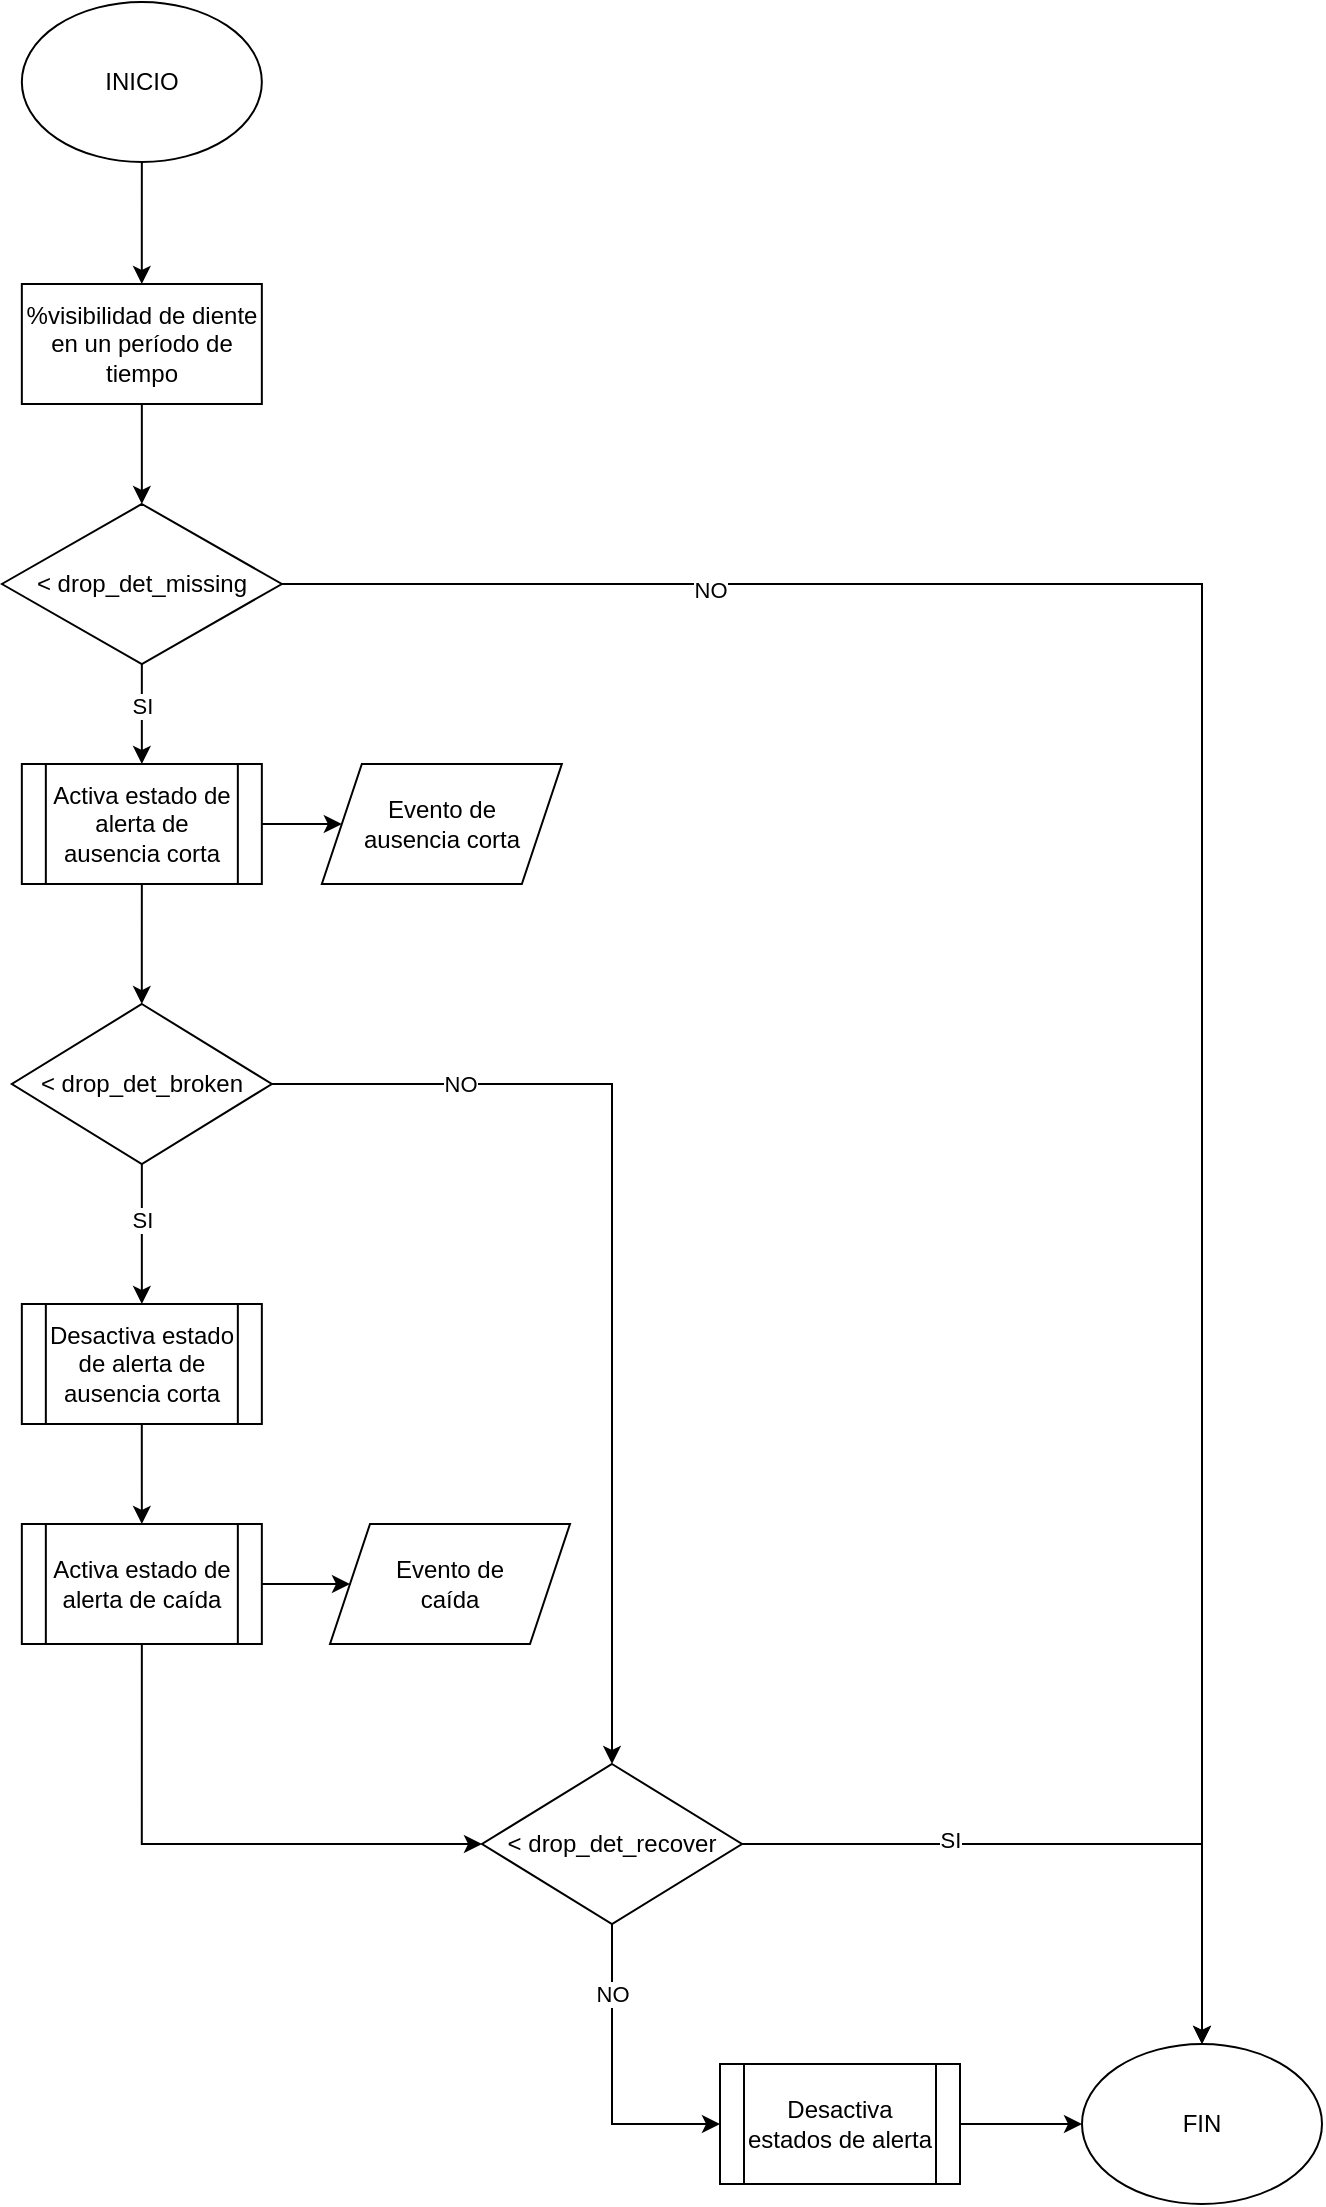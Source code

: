 <mxfile version="22.1.2" type="github" pages="2">
  <diagram id="C5RBs43oDa-KdzZeNtuy" name="Page-1">
    <mxGraphModel dx="1400" dy="696" grid="0" gridSize="10" guides="1" tooltips="1" connect="1" arrows="1" fold="1" page="1" pageScale="1" pageWidth="827" pageHeight="1169" math="0" shadow="0">
      <root>
        <mxCell id="WIyWlLk6GJQsqaUBKTNV-0" />
        <mxCell id="WIyWlLk6GJQsqaUBKTNV-1" parent="WIyWlLk6GJQsqaUBKTNV-0" />
        <mxCell id="nWHbVouoJnxypw-nV6z2-2" value="" style="edgeStyle=orthogonalEdgeStyle;rounded=0;orthogonalLoop=1;jettySize=auto;html=1;exitX=0.5;exitY=1;exitDx=0;exitDy=0;" edge="1" parent="WIyWlLk6GJQsqaUBKTNV-1" source="nWHbVouoJnxypw-nV6z2-7" target="nWHbVouoJnxypw-nV6z2-1">
          <mxGeometry relative="1" as="geometry">
            <mxPoint x="200" y="210" as="sourcePoint" />
          </mxGeometry>
        </mxCell>
        <mxCell id="nWHbVouoJnxypw-nV6z2-4" value="" style="edgeStyle=orthogonalEdgeStyle;rounded=0;orthogonalLoop=1;jettySize=auto;html=1;" edge="1" parent="WIyWlLk6GJQsqaUBKTNV-1" source="nWHbVouoJnxypw-nV6z2-1" target="nWHbVouoJnxypw-nV6z2-3">
          <mxGeometry relative="1" as="geometry" />
        </mxCell>
        <mxCell id="nWHbVouoJnxypw-nV6z2-1" value="%visibilidad de diente en un período de tiempo" style="whiteSpace=wrap;html=1;rounded=0;" vertex="1" parent="WIyWlLk6GJQsqaUBKTNV-1">
          <mxGeometry x="139.92" y="170" width="120" height="60" as="geometry" />
        </mxCell>
        <mxCell id="nWHbVouoJnxypw-nV6z2-6" value="" style="edgeStyle=orthogonalEdgeStyle;rounded=0;orthogonalLoop=1;jettySize=auto;html=1;" edge="1" parent="WIyWlLk6GJQsqaUBKTNV-1" source="nWHbVouoJnxypw-nV6z2-3" target="nWHbVouoJnxypw-nV6z2-12">
          <mxGeometry relative="1" as="geometry">
            <mxPoint x="199.92" y="410" as="targetPoint" />
          </mxGeometry>
        </mxCell>
        <mxCell id="nWHbVouoJnxypw-nV6z2-25" value="SI" style="edgeLabel;html=1;align=center;verticalAlign=middle;resizable=0;points=[];" vertex="1" connectable="0" parent="nWHbVouoJnxypw-nV6z2-6">
          <mxGeometry x="-0.264" y="-4" relative="1" as="geometry">
            <mxPoint x="4" y="2" as="offset" />
          </mxGeometry>
        </mxCell>
        <mxCell id="nWHbVouoJnxypw-nV6z2-58" style="edgeStyle=orthogonalEdgeStyle;rounded=0;orthogonalLoop=1;jettySize=auto;html=1;exitX=1;exitY=0.5;exitDx=0;exitDy=0;entryX=0.5;entryY=0;entryDx=0;entryDy=0;" edge="1" parent="WIyWlLk6GJQsqaUBKTNV-1" source="nWHbVouoJnxypw-nV6z2-3" target="nWHbVouoJnxypw-nV6z2-47">
          <mxGeometry relative="1" as="geometry" />
        </mxCell>
        <mxCell id="nWHbVouoJnxypw-nV6z2-61" value="NO" style="edgeLabel;html=1;align=center;verticalAlign=middle;resizable=0;points=[];" vertex="1" connectable="0" parent="nWHbVouoJnxypw-nV6z2-58">
          <mxGeometry x="-0.641" y="-3" relative="1" as="geometry">
            <mxPoint as="offset" />
          </mxGeometry>
        </mxCell>
        <mxCell id="nWHbVouoJnxypw-nV6z2-3" value="&amp;lt; drop_det_missing" style="rhombus;whiteSpace=wrap;html=1;rounded=0;" vertex="1" parent="WIyWlLk6GJQsqaUBKTNV-1">
          <mxGeometry x="129.92" y="280" width="140" height="80" as="geometry" />
        </mxCell>
        <mxCell id="nWHbVouoJnxypw-nV6z2-10" style="edgeStyle=orthogonalEdgeStyle;rounded=0;orthogonalLoop=1;jettySize=auto;html=1;exitX=0.5;exitY=1;exitDx=0;exitDy=0;" edge="1" parent="WIyWlLk6GJQsqaUBKTNV-1" source="nWHbVouoJnxypw-nV6z2-12" target="nWHbVouoJnxypw-nV6z2-11">
          <mxGeometry relative="1" as="geometry">
            <mxPoint x="199.92" y="470" as="sourcePoint" />
            <mxPoint x="199.92" y="510" as="targetPoint" />
          </mxGeometry>
        </mxCell>
        <mxCell id="nWHbVouoJnxypw-nV6z2-7" value="INICIO" style="ellipse;whiteSpace=wrap;html=1;" vertex="1" parent="WIyWlLk6GJQsqaUBKTNV-1">
          <mxGeometry x="139.92" y="29" width="120" height="80" as="geometry" />
        </mxCell>
        <mxCell id="nWHbVouoJnxypw-nV6z2-33" value="" style="edgeStyle=orthogonalEdgeStyle;rounded=0;orthogonalLoop=1;jettySize=auto;html=1;" edge="1" parent="WIyWlLk6GJQsqaUBKTNV-1" source="nWHbVouoJnxypw-nV6z2-11" target="nWHbVouoJnxypw-nV6z2-34">
          <mxGeometry relative="1" as="geometry">
            <mxPoint x="199.92" y="700" as="targetPoint" />
          </mxGeometry>
        </mxCell>
        <mxCell id="nWHbVouoJnxypw-nV6z2-35" value="SI" style="edgeLabel;html=1;align=center;verticalAlign=middle;resizable=0;points=[];" vertex="1" connectable="0" parent="nWHbVouoJnxypw-nV6z2-33">
          <mxGeometry x="-0.207" relative="1" as="geometry">
            <mxPoint as="offset" />
          </mxGeometry>
        </mxCell>
        <mxCell id="nWHbVouoJnxypw-nV6z2-41" value="" style="edgeStyle=orthogonalEdgeStyle;rounded=0;orthogonalLoop=1;jettySize=auto;html=1;entryX=0.5;entryY=0;entryDx=0;entryDy=0;" edge="1" parent="WIyWlLk6GJQsqaUBKTNV-1" source="nWHbVouoJnxypw-nV6z2-11" target="nWHbVouoJnxypw-nV6z2-40">
          <mxGeometry relative="1" as="geometry">
            <mxPoint x="580" y="819" as="targetPoint" />
            <Array as="points">
              <mxPoint x="435" y="570" />
            </Array>
          </mxGeometry>
        </mxCell>
        <mxCell id="nWHbVouoJnxypw-nV6z2-42" value="NO" style="edgeLabel;html=1;align=center;verticalAlign=middle;resizable=0;points=[];" vertex="1" connectable="0" parent="nWHbVouoJnxypw-nV6z2-41">
          <mxGeometry x="-0.175" y="3" relative="1" as="geometry">
            <mxPoint x="-79" y="-41" as="offset" />
          </mxGeometry>
        </mxCell>
        <mxCell id="nWHbVouoJnxypw-nV6z2-11" value="&amp;lt; drop_det_broken" style="rhombus;whiteSpace=wrap;html=1;rounded=0;" vertex="1" parent="WIyWlLk6GJQsqaUBKTNV-1">
          <mxGeometry x="134.92" y="530" width="130" height="80" as="geometry" />
        </mxCell>
        <mxCell id="nWHbVouoJnxypw-nV6z2-14" style="edgeStyle=orthogonalEdgeStyle;rounded=0;orthogonalLoop=1;jettySize=auto;html=1;exitX=1;exitY=0.5;exitDx=0;exitDy=0;entryX=0;entryY=0.5;entryDx=0;entryDy=0;" edge="1" parent="WIyWlLk6GJQsqaUBKTNV-1" source="nWHbVouoJnxypw-nV6z2-12" target="nWHbVouoJnxypw-nV6z2-13">
          <mxGeometry relative="1" as="geometry" />
        </mxCell>
        <mxCell id="nWHbVouoJnxypw-nV6z2-12" value="Activa estado de alerta de ausencia corta" style="shape=process;whiteSpace=wrap;html=1;backgroundOutline=1;" vertex="1" parent="WIyWlLk6GJQsqaUBKTNV-1">
          <mxGeometry x="139.92" y="410" width="120" height="60" as="geometry" />
        </mxCell>
        <mxCell id="nWHbVouoJnxypw-nV6z2-13" value="Evento de &lt;br&gt;ausencia corta" style="shape=parallelogram;perimeter=parallelogramPerimeter;whiteSpace=wrap;html=1;fixedSize=1;" vertex="1" parent="WIyWlLk6GJQsqaUBKTNV-1">
          <mxGeometry x="289.92" y="410" width="120" height="60" as="geometry" />
        </mxCell>
        <mxCell id="nWHbVouoJnxypw-nV6z2-55" style="edgeStyle=orthogonalEdgeStyle;rounded=0;orthogonalLoop=1;jettySize=auto;html=1;exitX=0.5;exitY=1;exitDx=0;exitDy=0;entryX=0;entryY=0.5;entryDx=0;entryDy=0;" edge="1" parent="WIyWlLk6GJQsqaUBKTNV-1" source="nWHbVouoJnxypw-nV6z2-24" target="nWHbVouoJnxypw-nV6z2-40">
          <mxGeometry relative="1" as="geometry">
            <Array as="points">
              <mxPoint x="200" y="950" />
            </Array>
          </mxGeometry>
        </mxCell>
        <mxCell id="nWHbVouoJnxypw-nV6z2-62" style="edgeStyle=orthogonalEdgeStyle;rounded=0;orthogonalLoop=1;jettySize=auto;html=1;exitX=1;exitY=0.5;exitDx=0;exitDy=0;entryX=0;entryY=0.5;entryDx=0;entryDy=0;" edge="1" parent="WIyWlLk6GJQsqaUBKTNV-1" source="nWHbVouoJnxypw-nV6z2-24" target="nWHbVouoJnxypw-nV6z2-37">
          <mxGeometry relative="1" as="geometry" />
        </mxCell>
        <mxCell id="nWHbVouoJnxypw-nV6z2-24" value="Activa estado de alerta de caída" style="shape=process;whiteSpace=wrap;html=1;backgroundOutline=1;" vertex="1" parent="WIyWlLk6GJQsqaUBKTNV-1">
          <mxGeometry x="139.92" y="790" width="120" height="60" as="geometry" />
        </mxCell>
        <mxCell id="nWHbVouoJnxypw-nV6z2-36" style="edgeStyle=orthogonalEdgeStyle;rounded=0;orthogonalLoop=1;jettySize=auto;html=1;entryX=0.5;entryY=0;entryDx=0;entryDy=0;" edge="1" parent="WIyWlLk6GJQsqaUBKTNV-1" source="nWHbVouoJnxypw-nV6z2-34" target="nWHbVouoJnxypw-nV6z2-24">
          <mxGeometry relative="1" as="geometry">
            <mxPoint x="199.92" y="790" as="targetPoint" />
          </mxGeometry>
        </mxCell>
        <mxCell id="nWHbVouoJnxypw-nV6z2-34" value="Desactiva estado de alerta de ausencia corta" style="shape=process;whiteSpace=wrap;html=1;backgroundOutline=1;" vertex="1" parent="WIyWlLk6GJQsqaUBKTNV-1">
          <mxGeometry x="139.92" y="680" width="120" height="60" as="geometry" />
        </mxCell>
        <mxCell id="nWHbVouoJnxypw-nV6z2-37" value="Evento de &lt;br&gt;caída" style="shape=parallelogram;perimeter=parallelogramPerimeter;whiteSpace=wrap;html=1;fixedSize=1;" vertex="1" parent="WIyWlLk6GJQsqaUBKTNV-1">
          <mxGeometry x="294" y="790" width="120" height="60" as="geometry" />
        </mxCell>
        <mxCell id="nWHbVouoJnxypw-nV6z2-51" style="edgeStyle=orthogonalEdgeStyle;rounded=0;orthogonalLoop=1;jettySize=auto;html=1;exitX=0.5;exitY=1;exitDx=0;exitDy=0;entryX=0;entryY=0.5;entryDx=0;entryDy=0;" edge="1" parent="WIyWlLk6GJQsqaUBKTNV-1" source="nWHbVouoJnxypw-nV6z2-40" target="nWHbVouoJnxypw-nV6z2-43">
          <mxGeometry relative="1" as="geometry" />
        </mxCell>
        <mxCell id="nWHbVouoJnxypw-nV6z2-52" value="NO" style="edgeLabel;html=1;align=center;verticalAlign=middle;resizable=0;points=[];" vertex="1" connectable="0" parent="nWHbVouoJnxypw-nV6z2-51">
          <mxGeometry x="0.029" y="1" relative="1" as="geometry">
            <mxPoint x="-1" y="-44" as="offset" />
          </mxGeometry>
        </mxCell>
        <mxCell id="nWHbVouoJnxypw-nV6z2-53" style="edgeStyle=orthogonalEdgeStyle;rounded=0;orthogonalLoop=1;jettySize=auto;html=1;exitX=1;exitY=0.5;exitDx=0;exitDy=0;" edge="1" parent="WIyWlLk6GJQsqaUBKTNV-1" source="nWHbVouoJnxypw-nV6z2-40" target="nWHbVouoJnxypw-nV6z2-47">
          <mxGeometry relative="1" as="geometry">
            <Array as="points">
              <mxPoint x="730" y="950" />
            </Array>
          </mxGeometry>
        </mxCell>
        <mxCell id="nWHbVouoJnxypw-nV6z2-54" value="SI" style="edgeLabel;html=1;align=center;verticalAlign=middle;resizable=0;points=[];" vertex="1" connectable="0" parent="nWHbVouoJnxypw-nV6z2-53">
          <mxGeometry x="-0.372" y="2" relative="1" as="geometry">
            <mxPoint as="offset" />
          </mxGeometry>
        </mxCell>
        <mxCell id="nWHbVouoJnxypw-nV6z2-40" value="&amp;lt; drop_det_recover" style="rhombus;whiteSpace=wrap;html=1;rounded=0;" vertex="1" parent="WIyWlLk6GJQsqaUBKTNV-1">
          <mxGeometry x="370" y="910" width="130" height="80" as="geometry" />
        </mxCell>
        <mxCell id="nWHbVouoJnxypw-nV6z2-48" style="edgeStyle=orthogonalEdgeStyle;rounded=0;orthogonalLoop=1;jettySize=auto;html=1;" edge="1" parent="WIyWlLk6GJQsqaUBKTNV-1" source="nWHbVouoJnxypw-nV6z2-43" target="nWHbVouoJnxypw-nV6z2-47">
          <mxGeometry relative="1" as="geometry" />
        </mxCell>
        <mxCell id="nWHbVouoJnxypw-nV6z2-43" value="Desactiva estados de alerta" style="shape=process;whiteSpace=wrap;html=1;backgroundOutline=1;" vertex="1" parent="WIyWlLk6GJQsqaUBKTNV-1">
          <mxGeometry x="489" y="1060" width="120" height="60" as="geometry" />
        </mxCell>
        <mxCell id="nWHbVouoJnxypw-nV6z2-47" value="FIN" style="ellipse;whiteSpace=wrap;html=1;" vertex="1" parent="WIyWlLk6GJQsqaUBKTNV-1">
          <mxGeometry x="670" y="1050" width="120" height="80" as="geometry" />
        </mxCell>
      </root>
    </mxGraphModel>
  </diagram>
  <diagram id="RRzFEtLEFiD7tjb3xHjY" name="Página-2">
    <mxGraphModel dx="1050" dy="522" grid="0" gridSize="10" guides="1" tooltips="1" connect="1" arrows="1" fold="1" page="1" pageScale="1" pageWidth="827" pageHeight="1169" math="0" shadow="0">
      <root>
        <mxCell id="0" />
        <mxCell id="1" parent="0" />
        <mxCell id="jHPScDJi7M6NDBp_rW27-1" value="" style="edgeStyle=orthogonalEdgeStyle;rounded=0;orthogonalLoop=1;jettySize=auto;html=1;exitX=0.5;exitY=1;exitDx=0;exitDy=0;" edge="1" parent="1" source="jHPScDJi7M6NDBp_rW27-10" target="jHPScDJi7M6NDBp_rW27-3">
          <mxGeometry relative="1" as="geometry">
            <mxPoint x="200" y="210" as="sourcePoint" />
          </mxGeometry>
        </mxCell>
        <mxCell id="jHPScDJi7M6NDBp_rW27-2" value="" style="edgeStyle=orthogonalEdgeStyle;rounded=0;orthogonalLoop=1;jettySize=auto;html=1;" edge="1" parent="1" source="jHPScDJi7M6NDBp_rW27-3" target="jHPScDJi7M6NDBp_rW27-8">
          <mxGeometry relative="1" as="geometry" />
        </mxCell>
        <mxCell id="jHPScDJi7M6NDBp_rW27-3" value="%visibilidad de diente en un período de tiempo" style="whiteSpace=wrap;html=1;rounded=0;" vertex="1" parent="1">
          <mxGeometry x="139.92" y="138" width="120" height="60" as="geometry" />
        </mxCell>
        <mxCell id="jHPScDJi7M6NDBp_rW27-4" value="" style="edgeStyle=orthogonalEdgeStyle;rounded=0;orthogonalLoop=1;jettySize=auto;html=1;" edge="1" parent="1" source="jHPScDJi7M6NDBp_rW27-8" target="jHPScDJi7M6NDBp_rW27-17">
          <mxGeometry relative="1" as="geometry">
            <mxPoint x="199.92" y="410" as="targetPoint" />
          </mxGeometry>
        </mxCell>
        <mxCell id="jHPScDJi7M6NDBp_rW27-5" value="SI" style="edgeLabel;html=1;align=center;verticalAlign=middle;resizable=0;points=[];" vertex="1" connectable="0" parent="jHPScDJi7M6NDBp_rW27-4">
          <mxGeometry x="-0.264" y="-4" relative="1" as="geometry">
            <mxPoint x="4" y="2" as="offset" />
          </mxGeometry>
        </mxCell>
        <mxCell id="jHPScDJi7M6NDBp_rW27-35" style="edgeStyle=orthogonalEdgeStyle;rounded=0;orthogonalLoop=1;jettySize=auto;html=1;exitX=0;exitY=0.5;exitDx=0;exitDy=0;entryX=0;entryY=0.5;entryDx=0;entryDy=0;" edge="1" parent="1" source="jHPScDJi7M6NDBp_rW27-8" target="jHPScDJi7M6NDBp_rW27-29">
          <mxGeometry relative="1" as="geometry">
            <Array as="points">
              <mxPoint x="72" y="272" />
              <mxPoint x="72" y="841" />
            </Array>
          </mxGeometry>
        </mxCell>
        <mxCell id="jHPScDJi7M6NDBp_rW27-37" value="NO" style="edgeLabel;html=1;align=center;verticalAlign=middle;resizable=0;points=[];" vertex="1" connectable="0" parent="jHPScDJi7M6NDBp_rW27-35">
          <mxGeometry x="-0.927" y="2" relative="1" as="geometry">
            <mxPoint x="2" y="-2" as="offset" />
          </mxGeometry>
        </mxCell>
        <mxCell id="jHPScDJi7M6NDBp_rW27-8" value="&amp;lt; drop_det_missing" style="rhombus;whiteSpace=wrap;html=1;rounded=0;" vertex="1" parent="1">
          <mxGeometry x="129.92" y="232" width="140" height="80" as="geometry" />
        </mxCell>
        <mxCell id="jHPScDJi7M6NDBp_rW27-9" style="edgeStyle=orthogonalEdgeStyle;rounded=0;orthogonalLoop=1;jettySize=auto;html=1;exitX=0.5;exitY=1;exitDx=0;exitDy=0;" edge="1" parent="1" source="jHPScDJi7M6NDBp_rW27-17" target="jHPScDJi7M6NDBp_rW27-15">
          <mxGeometry relative="1" as="geometry">
            <mxPoint x="199.92" y="470" as="sourcePoint" />
            <mxPoint x="199.92" y="510" as="targetPoint" />
          </mxGeometry>
        </mxCell>
        <mxCell id="jHPScDJi7M6NDBp_rW27-10" value="INICIO" style="ellipse;whiteSpace=wrap;html=1;" vertex="1" parent="1">
          <mxGeometry x="139.92" y="49" width="120" height="60" as="geometry" />
        </mxCell>
        <mxCell id="jHPScDJi7M6NDBp_rW27-11" value="" style="edgeStyle=orthogonalEdgeStyle;rounded=0;orthogonalLoop=1;jettySize=auto;html=1;" edge="1" parent="1" source="jHPScDJi7M6NDBp_rW27-15" target="jHPScDJi7M6NDBp_rW27-23">
          <mxGeometry relative="1" as="geometry">
            <mxPoint x="199.92" y="700" as="targetPoint" />
          </mxGeometry>
        </mxCell>
        <mxCell id="jHPScDJi7M6NDBp_rW27-12" value="SI" style="edgeLabel;html=1;align=center;verticalAlign=middle;resizable=0;points=[];" vertex="1" connectable="0" parent="jHPScDJi7M6NDBp_rW27-11">
          <mxGeometry x="-0.207" relative="1" as="geometry">
            <mxPoint as="offset" />
          </mxGeometry>
        </mxCell>
        <mxCell id="jHPScDJi7M6NDBp_rW27-36" style="edgeStyle=orthogonalEdgeStyle;rounded=0;orthogonalLoop=1;jettySize=auto;html=1;exitX=0;exitY=0.5;exitDx=0;exitDy=0;entryX=0;entryY=0.5;entryDx=0;entryDy=0;" edge="1" parent="1" source="jHPScDJi7M6NDBp_rW27-15" target="jHPScDJi7M6NDBp_rW27-29">
          <mxGeometry relative="1" as="geometry">
            <Array as="points">
              <mxPoint x="72" y="493" />
              <mxPoint x="72" y="841" />
            </Array>
          </mxGeometry>
        </mxCell>
        <mxCell id="jHPScDJi7M6NDBp_rW27-38" value="NO" style="edgeLabel;html=1;align=center;verticalAlign=middle;resizable=0;points=[];" vertex="1" connectable="0" parent="jHPScDJi7M6NDBp_rW27-36">
          <mxGeometry x="-0.848" y="-4" relative="1" as="geometry">
            <mxPoint x="10" y="4" as="offset" />
          </mxGeometry>
        </mxCell>
        <mxCell id="jHPScDJi7M6NDBp_rW27-15" value="&amp;lt; drop_det_broken" style="rhombus;whiteSpace=wrap;html=1;rounded=0;" vertex="1" parent="1">
          <mxGeometry x="134.92" y="453" width="130" height="80" as="geometry" />
        </mxCell>
        <mxCell id="jHPScDJi7M6NDBp_rW27-16" style="edgeStyle=orthogonalEdgeStyle;rounded=0;orthogonalLoop=1;jettySize=auto;html=1;exitX=1;exitY=0.5;exitDx=0;exitDy=0;entryX=0;entryY=0.5;entryDx=0;entryDy=0;" edge="1" parent="1" source="jHPScDJi7M6NDBp_rW27-17" target="jHPScDJi7M6NDBp_rW27-18">
          <mxGeometry relative="1" as="geometry" />
        </mxCell>
        <mxCell id="jHPScDJi7M6NDBp_rW27-17" value="Activa estado de alerta de ausencia corta" style="shape=process;whiteSpace=wrap;html=1;backgroundOutline=1;" vertex="1" parent="1">
          <mxGeometry x="139.92" y="353" width="120" height="60" as="geometry" />
        </mxCell>
        <mxCell id="jHPScDJi7M6NDBp_rW27-18" value="Evento de &lt;br&gt;ausencia corta" style="shape=parallelogram;perimeter=parallelogramPerimeter;whiteSpace=wrap;html=1;fixedSize=1;" vertex="1" parent="1">
          <mxGeometry x="294" y="353" width="120" height="60" as="geometry" />
        </mxCell>
        <mxCell id="jHPScDJi7M6NDBp_rW27-20" style="edgeStyle=orthogonalEdgeStyle;rounded=0;orthogonalLoop=1;jettySize=auto;html=1;exitX=1;exitY=0.5;exitDx=0;exitDy=0;entryX=0;entryY=0.5;entryDx=0;entryDy=0;" edge="1" parent="1" source="jHPScDJi7M6NDBp_rW27-21" target="jHPScDJi7M6NDBp_rW27-24">
          <mxGeometry relative="1" as="geometry" />
        </mxCell>
        <mxCell id="jHPScDJi7M6NDBp_rW27-33" style="edgeStyle=orthogonalEdgeStyle;rounded=0;orthogonalLoop=1;jettySize=auto;html=1;exitX=0.5;exitY=1;exitDx=0;exitDy=0;entryX=0.5;entryY=0;entryDx=0;entryDy=0;" edge="1" parent="1" source="jHPScDJi7M6NDBp_rW27-21" target="jHPScDJi7M6NDBp_rW27-29">
          <mxGeometry relative="1" as="geometry" />
        </mxCell>
        <mxCell id="jHPScDJi7M6NDBp_rW27-21" value="Activa estado de alerta de caída" style="shape=process;whiteSpace=wrap;html=1;backgroundOutline=1;" vertex="1" parent="1">
          <mxGeometry x="139.92" y="697" width="120" height="60" as="geometry" />
        </mxCell>
        <mxCell id="jHPScDJi7M6NDBp_rW27-22" style="edgeStyle=orthogonalEdgeStyle;rounded=0;orthogonalLoop=1;jettySize=auto;html=1;entryX=0.5;entryY=0;entryDx=0;entryDy=0;" edge="1" parent="1" source="jHPScDJi7M6NDBp_rW27-23" target="jHPScDJi7M6NDBp_rW27-21">
          <mxGeometry relative="1" as="geometry">
            <mxPoint x="199.92" y="790" as="targetPoint" />
          </mxGeometry>
        </mxCell>
        <mxCell id="jHPScDJi7M6NDBp_rW27-23" value="Desactiva estado de alerta de ausencia corta" style="shape=process;whiteSpace=wrap;html=1;backgroundOutline=1;" vertex="1" parent="1">
          <mxGeometry x="139.92" y="585" width="120" height="60" as="geometry" />
        </mxCell>
        <mxCell id="jHPScDJi7M6NDBp_rW27-24" value="Evento de &lt;br&gt;caída" style="shape=parallelogram;perimeter=parallelogramPerimeter;whiteSpace=wrap;html=1;fixedSize=1;" vertex="1" parent="1">
          <mxGeometry x="294" y="697" width="120" height="60" as="geometry" />
        </mxCell>
        <mxCell id="jHPScDJi7M6NDBp_rW27-25" style="edgeStyle=orthogonalEdgeStyle;rounded=0;orthogonalLoop=1;jettySize=auto;html=1;exitX=1;exitY=0.5;exitDx=0;exitDy=0;entryX=0.5;entryY=0;entryDx=0;entryDy=0;" edge="1" parent="1" source="jHPScDJi7M6NDBp_rW27-29" target="jHPScDJi7M6NDBp_rW27-31">
          <mxGeometry relative="1" as="geometry" />
        </mxCell>
        <mxCell id="jHPScDJi7M6NDBp_rW27-39" value="NO" style="edgeLabel;html=1;align=center;verticalAlign=middle;resizable=0;points=[];" vertex="1" connectable="0" parent="jHPScDJi7M6NDBp_rW27-25">
          <mxGeometry x="-0.149" y="1" relative="1" as="geometry">
            <mxPoint x="-37" y="1" as="offset" />
          </mxGeometry>
        </mxCell>
        <mxCell id="jHPScDJi7M6NDBp_rW27-42" style="edgeStyle=orthogonalEdgeStyle;rounded=0;orthogonalLoop=1;jettySize=auto;html=1;exitX=0.5;exitY=1;exitDx=0;exitDy=0;entryX=0.5;entryY=0;entryDx=0;entryDy=0;" edge="1" parent="1" source="jHPScDJi7M6NDBp_rW27-29" target="jHPScDJi7M6NDBp_rW27-32">
          <mxGeometry relative="1" as="geometry" />
        </mxCell>
        <mxCell id="jHPScDJi7M6NDBp_rW27-43" value="SI" style="edgeLabel;html=1;align=center;verticalAlign=middle;resizable=0;points=[];" vertex="1" connectable="0" parent="jHPScDJi7M6NDBp_rW27-42">
          <mxGeometry x="-0.295" y="1" relative="1" as="geometry">
            <mxPoint as="offset" />
          </mxGeometry>
        </mxCell>
        <mxCell id="jHPScDJi7M6NDBp_rW27-29" value="&amp;lt; drop_det_recover" style="rhombus;whiteSpace=wrap;html=1;rounded=0;" vertex="1" parent="1">
          <mxGeometry x="134.92" y="801" width="130" height="80" as="geometry" />
        </mxCell>
        <mxCell id="jHPScDJi7M6NDBp_rW27-34" style="edgeStyle=orthogonalEdgeStyle;rounded=0;orthogonalLoop=1;jettySize=auto;html=1;exitX=0.5;exitY=1;exitDx=0;exitDy=0;" edge="1" parent="1" source="jHPScDJi7M6NDBp_rW27-31" target="jHPScDJi7M6NDBp_rW27-32">
          <mxGeometry relative="1" as="geometry" />
        </mxCell>
        <mxCell id="jHPScDJi7M6NDBp_rW27-31" value="Desactiva estados de alerta" style="shape=process;whiteSpace=wrap;html=1;backgroundOutline=1;" vertex="1" parent="1">
          <mxGeometry x="294" y="907" width="120" height="60" as="geometry" />
        </mxCell>
        <mxCell id="jHPScDJi7M6NDBp_rW27-32" value="FIN" style="ellipse;whiteSpace=wrap;html=1;" vertex="1" parent="1">
          <mxGeometry x="139.92" y="1070" width="120" height="60" as="geometry" />
        </mxCell>
      </root>
    </mxGraphModel>
  </diagram>
</mxfile>
